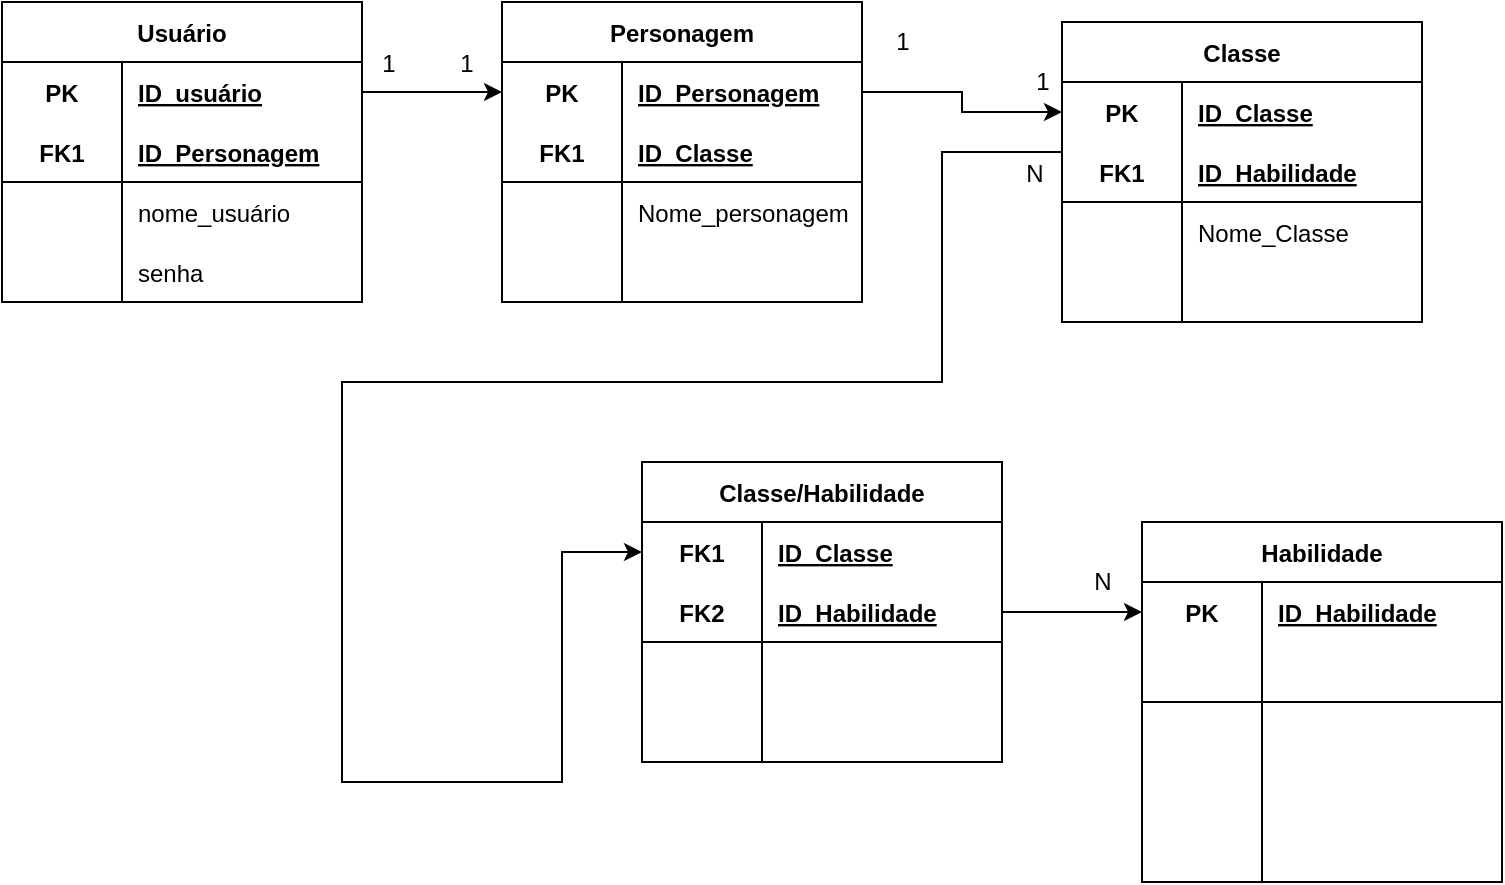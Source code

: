 <mxfile version="17.4.5" type="github">
  <diagram id="lno7eWOu_rYvYLX2o496" name="Page-1">
    <mxGraphModel dx="1038" dy="575" grid="1" gridSize="10" guides="1" tooltips="1" connect="1" arrows="1" fold="1" page="1" pageScale="1" pageWidth="827" pageHeight="1169" math="0" shadow="0">
      <root>
        <mxCell id="0" />
        <mxCell id="1" parent="0" />
        <mxCell id="upN9tT14gTUOf11ZM4UP-11" value="Personagem" style="shape=table;startSize=30;container=1;collapsible=1;childLayout=tableLayout;fixedRows=1;rowLines=0;fontStyle=1;align=center;resizeLast=1;" parent="1" vertex="1">
          <mxGeometry x="280" y="40" width="180" height="150" as="geometry" />
        </mxCell>
        <mxCell id="upN9tT14gTUOf11ZM4UP-12" value="" style="shape=tableRow;horizontal=0;startSize=0;swimlaneHead=0;swimlaneBody=0;fillColor=none;collapsible=0;dropTarget=0;points=[[0,0.5],[1,0.5]];portConstraint=eastwest;top=0;left=0;right=0;bottom=0;" parent="upN9tT14gTUOf11ZM4UP-11" vertex="1">
          <mxGeometry y="30" width="180" height="30" as="geometry" />
        </mxCell>
        <mxCell id="upN9tT14gTUOf11ZM4UP-13" value="PK" style="shape=partialRectangle;connectable=0;fillColor=none;top=0;left=0;bottom=0;right=0;fontStyle=1;overflow=hidden;" parent="upN9tT14gTUOf11ZM4UP-12" vertex="1">
          <mxGeometry width="60" height="30" as="geometry">
            <mxRectangle width="60" height="30" as="alternateBounds" />
          </mxGeometry>
        </mxCell>
        <mxCell id="upN9tT14gTUOf11ZM4UP-14" value="ID_Personagem" style="shape=partialRectangle;connectable=0;fillColor=none;top=0;left=0;bottom=0;right=0;align=left;spacingLeft=6;fontStyle=5;overflow=hidden;" parent="upN9tT14gTUOf11ZM4UP-12" vertex="1">
          <mxGeometry x="60" width="120" height="30" as="geometry">
            <mxRectangle width="120" height="30" as="alternateBounds" />
          </mxGeometry>
        </mxCell>
        <mxCell id="upN9tT14gTUOf11ZM4UP-15" value="" style="shape=tableRow;horizontal=0;startSize=0;swimlaneHead=0;swimlaneBody=0;fillColor=none;collapsible=0;dropTarget=0;points=[[0,0.5],[1,0.5]];portConstraint=eastwest;top=0;left=0;right=0;bottom=1;" parent="upN9tT14gTUOf11ZM4UP-11" vertex="1">
          <mxGeometry y="60" width="180" height="30" as="geometry" />
        </mxCell>
        <mxCell id="upN9tT14gTUOf11ZM4UP-16" value="FK1" style="shape=partialRectangle;connectable=0;fillColor=none;top=0;left=0;bottom=0;right=0;fontStyle=1;overflow=hidden;" parent="upN9tT14gTUOf11ZM4UP-15" vertex="1">
          <mxGeometry width="60" height="30" as="geometry">
            <mxRectangle width="60" height="30" as="alternateBounds" />
          </mxGeometry>
        </mxCell>
        <mxCell id="upN9tT14gTUOf11ZM4UP-17" value="ID_Classe" style="shape=partialRectangle;connectable=0;fillColor=none;top=0;left=0;bottom=0;right=0;align=left;spacingLeft=6;fontStyle=5;overflow=hidden;" parent="upN9tT14gTUOf11ZM4UP-15" vertex="1">
          <mxGeometry x="60" width="120" height="30" as="geometry">
            <mxRectangle width="120" height="30" as="alternateBounds" />
          </mxGeometry>
        </mxCell>
        <mxCell id="upN9tT14gTUOf11ZM4UP-18" value="" style="shape=tableRow;horizontal=0;startSize=0;swimlaneHead=0;swimlaneBody=0;fillColor=none;collapsible=0;dropTarget=0;points=[[0,0.5],[1,0.5]];portConstraint=eastwest;top=0;left=0;right=0;bottom=0;" parent="upN9tT14gTUOf11ZM4UP-11" vertex="1">
          <mxGeometry y="90" width="180" height="30" as="geometry" />
        </mxCell>
        <mxCell id="upN9tT14gTUOf11ZM4UP-19" value="" style="shape=partialRectangle;connectable=0;fillColor=none;top=0;left=0;bottom=0;right=0;editable=1;overflow=hidden;" parent="upN9tT14gTUOf11ZM4UP-18" vertex="1">
          <mxGeometry width="60" height="30" as="geometry">
            <mxRectangle width="60" height="30" as="alternateBounds" />
          </mxGeometry>
        </mxCell>
        <mxCell id="upN9tT14gTUOf11ZM4UP-20" value="Nome_personagem" style="shape=partialRectangle;connectable=0;fillColor=none;top=0;left=0;bottom=0;right=0;align=left;spacingLeft=6;overflow=hidden;" parent="upN9tT14gTUOf11ZM4UP-18" vertex="1">
          <mxGeometry x="60" width="120" height="30" as="geometry">
            <mxRectangle width="120" height="30" as="alternateBounds" />
          </mxGeometry>
        </mxCell>
        <mxCell id="upN9tT14gTUOf11ZM4UP-21" value="" style="shape=tableRow;horizontal=0;startSize=0;swimlaneHead=0;swimlaneBody=0;fillColor=none;collapsible=0;dropTarget=0;points=[[0,0.5],[1,0.5]];portConstraint=eastwest;top=0;left=0;right=0;bottom=0;" parent="upN9tT14gTUOf11ZM4UP-11" vertex="1">
          <mxGeometry y="120" width="180" height="30" as="geometry" />
        </mxCell>
        <mxCell id="upN9tT14gTUOf11ZM4UP-22" value="" style="shape=partialRectangle;connectable=0;fillColor=none;top=0;left=0;bottom=0;right=0;editable=1;overflow=hidden;" parent="upN9tT14gTUOf11ZM4UP-21" vertex="1">
          <mxGeometry width="60" height="30" as="geometry">
            <mxRectangle width="60" height="30" as="alternateBounds" />
          </mxGeometry>
        </mxCell>
        <mxCell id="upN9tT14gTUOf11ZM4UP-23" value="" style="shape=partialRectangle;connectable=0;fillColor=none;top=0;left=0;bottom=0;right=0;align=left;spacingLeft=6;overflow=hidden;" parent="upN9tT14gTUOf11ZM4UP-21" vertex="1">
          <mxGeometry x="60" width="120" height="30" as="geometry">
            <mxRectangle width="120" height="30" as="alternateBounds" />
          </mxGeometry>
        </mxCell>
        <mxCell id="upN9tT14gTUOf11ZM4UP-24" value="Classe" style="shape=table;startSize=30;container=1;collapsible=1;childLayout=tableLayout;fixedRows=1;rowLines=0;fontStyle=1;align=center;resizeLast=1;" parent="1" vertex="1">
          <mxGeometry x="560" y="50" width="180" height="150" as="geometry" />
        </mxCell>
        <mxCell id="upN9tT14gTUOf11ZM4UP-25" value="" style="shape=tableRow;horizontal=0;startSize=0;swimlaneHead=0;swimlaneBody=0;fillColor=none;collapsible=0;dropTarget=0;points=[[0,0.5],[1,0.5]];portConstraint=eastwest;top=0;left=0;right=0;bottom=0;" parent="upN9tT14gTUOf11ZM4UP-24" vertex="1">
          <mxGeometry y="30" width="180" height="30" as="geometry" />
        </mxCell>
        <mxCell id="upN9tT14gTUOf11ZM4UP-26" value="PK" style="shape=partialRectangle;connectable=0;fillColor=none;top=0;left=0;bottom=0;right=0;fontStyle=1;overflow=hidden;" parent="upN9tT14gTUOf11ZM4UP-25" vertex="1">
          <mxGeometry width="60" height="30" as="geometry">
            <mxRectangle width="60" height="30" as="alternateBounds" />
          </mxGeometry>
        </mxCell>
        <mxCell id="upN9tT14gTUOf11ZM4UP-27" value="ID_Classe" style="shape=partialRectangle;connectable=0;fillColor=none;top=0;left=0;bottom=0;right=0;align=left;spacingLeft=6;fontStyle=5;overflow=hidden;" parent="upN9tT14gTUOf11ZM4UP-25" vertex="1">
          <mxGeometry x="60" width="120" height="30" as="geometry">
            <mxRectangle width="120" height="30" as="alternateBounds" />
          </mxGeometry>
        </mxCell>
        <mxCell id="upN9tT14gTUOf11ZM4UP-28" value="" style="shape=tableRow;horizontal=0;startSize=0;swimlaneHead=0;swimlaneBody=0;fillColor=none;collapsible=0;dropTarget=0;points=[[0,0.5],[1,0.5]];portConstraint=eastwest;top=0;left=0;right=0;bottom=1;" parent="upN9tT14gTUOf11ZM4UP-24" vertex="1">
          <mxGeometry y="60" width="180" height="30" as="geometry" />
        </mxCell>
        <mxCell id="upN9tT14gTUOf11ZM4UP-29" value="FK1" style="shape=partialRectangle;connectable=0;fillColor=none;top=0;left=0;bottom=0;right=0;fontStyle=1;overflow=hidden;" parent="upN9tT14gTUOf11ZM4UP-28" vertex="1">
          <mxGeometry width="60" height="30" as="geometry">
            <mxRectangle width="60" height="30" as="alternateBounds" />
          </mxGeometry>
        </mxCell>
        <mxCell id="upN9tT14gTUOf11ZM4UP-30" value="ID_Habilidade" style="shape=partialRectangle;connectable=0;fillColor=none;top=0;left=0;bottom=0;right=0;align=left;spacingLeft=6;fontStyle=5;overflow=hidden;" parent="upN9tT14gTUOf11ZM4UP-28" vertex="1">
          <mxGeometry x="60" width="120" height="30" as="geometry">
            <mxRectangle width="120" height="30" as="alternateBounds" />
          </mxGeometry>
        </mxCell>
        <mxCell id="upN9tT14gTUOf11ZM4UP-31" value="" style="shape=tableRow;horizontal=0;startSize=0;swimlaneHead=0;swimlaneBody=0;fillColor=none;collapsible=0;dropTarget=0;points=[[0,0.5],[1,0.5]];portConstraint=eastwest;top=0;left=0;right=0;bottom=0;" parent="upN9tT14gTUOf11ZM4UP-24" vertex="1">
          <mxGeometry y="90" width="180" height="30" as="geometry" />
        </mxCell>
        <mxCell id="upN9tT14gTUOf11ZM4UP-32" value="" style="shape=partialRectangle;connectable=0;fillColor=none;top=0;left=0;bottom=0;right=0;editable=1;overflow=hidden;" parent="upN9tT14gTUOf11ZM4UP-31" vertex="1">
          <mxGeometry width="60" height="30" as="geometry">
            <mxRectangle width="60" height="30" as="alternateBounds" />
          </mxGeometry>
        </mxCell>
        <mxCell id="upN9tT14gTUOf11ZM4UP-33" value="Nome_Classe" style="shape=partialRectangle;connectable=0;fillColor=none;top=0;left=0;bottom=0;right=0;align=left;spacingLeft=6;overflow=hidden;" parent="upN9tT14gTUOf11ZM4UP-31" vertex="1">
          <mxGeometry x="60" width="120" height="30" as="geometry">
            <mxRectangle width="120" height="30" as="alternateBounds" />
          </mxGeometry>
        </mxCell>
        <mxCell id="upN9tT14gTUOf11ZM4UP-34" value="" style="shape=tableRow;horizontal=0;startSize=0;swimlaneHead=0;swimlaneBody=0;fillColor=none;collapsible=0;dropTarget=0;points=[[0,0.5],[1,0.5]];portConstraint=eastwest;top=0;left=0;right=0;bottom=0;" parent="upN9tT14gTUOf11ZM4UP-24" vertex="1">
          <mxGeometry y="120" width="180" height="30" as="geometry" />
        </mxCell>
        <mxCell id="upN9tT14gTUOf11ZM4UP-35" value="" style="shape=partialRectangle;connectable=0;fillColor=none;top=0;left=0;bottom=0;right=0;editable=1;overflow=hidden;" parent="upN9tT14gTUOf11ZM4UP-34" vertex="1">
          <mxGeometry width="60" height="30" as="geometry">
            <mxRectangle width="60" height="30" as="alternateBounds" />
          </mxGeometry>
        </mxCell>
        <mxCell id="upN9tT14gTUOf11ZM4UP-36" value="" style="shape=partialRectangle;connectable=0;fillColor=none;top=0;left=0;bottom=0;right=0;align=left;spacingLeft=6;overflow=hidden;" parent="upN9tT14gTUOf11ZM4UP-34" vertex="1">
          <mxGeometry x="60" width="120" height="30" as="geometry">
            <mxRectangle width="120" height="30" as="alternateBounds" />
          </mxGeometry>
        </mxCell>
        <mxCell id="upN9tT14gTUOf11ZM4UP-38" value="Usuário" style="shape=table;startSize=30;container=1;collapsible=1;childLayout=tableLayout;fixedRows=1;rowLines=0;fontStyle=1;align=center;resizeLast=1;" parent="1" vertex="1">
          <mxGeometry x="30" y="40" width="180" height="150" as="geometry" />
        </mxCell>
        <mxCell id="upN9tT14gTUOf11ZM4UP-39" value="" style="shape=tableRow;horizontal=0;startSize=0;swimlaneHead=0;swimlaneBody=0;fillColor=none;collapsible=0;dropTarget=0;points=[[0,0.5],[1,0.5]];portConstraint=eastwest;top=0;left=0;right=0;bottom=0;" parent="upN9tT14gTUOf11ZM4UP-38" vertex="1">
          <mxGeometry y="30" width="180" height="30" as="geometry" />
        </mxCell>
        <mxCell id="upN9tT14gTUOf11ZM4UP-40" value="PK" style="shape=partialRectangle;connectable=0;fillColor=none;top=0;left=0;bottom=0;right=0;fontStyle=1;overflow=hidden;" parent="upN9tT14gTUOf11ZM4UP-39" vertex="1">
          <mxGeometry width="60" height="30" as="geometry">
            <mxRectangle width="60" height="30" as="alternateBounds" />
          </mxGeometry>
        </mxCell>
        <mxCell id="upN9tT14gTUOf11ZM4UP-41" value="ID_usuário" style="shape=partialRectangle;connectable=0;fillColor=none;top=0;left=0;bottom=0;right=0;align=left;spacingLeft=6;fontStyle=5;overflow=hidden;" parent="upN9tT14gTUOf11ZM4UP-39" vertex="1">
          <mxGeometry x="60" width="120" height="30" as="geometry">
            <mxRectangle width="120" height="30" as="alternateBounds" />
          </mxGeometry>
        </mxCell>
        <mxCell id="upN9tT14gTUOf11ZM4UP-42" value="" style="shape=tableRow;horizontal=0;startSize=0;swimlaneHead=0;swimlaneBody=0;fillColor=none;collapsible=0;dropTarget=0;points=[[0,0.5],[1,0.5]];portConstraint=eastwest;top=0;left=0;right=0;bottom=1;" parent="upN9tT14gTUOf11ZM4UP-38" vertex="1">
          <mxGeometry y="60" width="180" height="30" as="geometry" />
        </mxCell>
        <mxCell id="upN9tT14gTUOf11ZM4UP-43" value="FK1" style="shape=partialRectangle;connectable=0;fillColor=none;top=0;left=0;bottom=0;right=0;fontStyle=1;overflow=hidden;" parent="upN9tT14gTUOf11ZM4UP-42" vertex="1">
          <mxGeometry width="60" height="30" as="geometry">
            <mxRectangle width="60" height="30" as="alternateBounds" />
          </mxGeometry>
        </mxCell>
        <mxCell id="upN9tT14gTUOf11ZM4UP-44" value="ID_Personagem" style="shape=partialRectangle;connectable=0;fillColor=none;top=0;left=0;bottom=0;right=0;align=left;spacingLeft=6;fontStyle=5;overflow=hidden;" parent="upN9tT14gTUOf11ZM4UP-42" vertex="1">
          <mxGeometry x="60" width="120" height="30" as="geometry">
            <mxRectangle width="120" height="30" as="alternateBounds" />
          </mxGeometry>
        </mxCell>
        <mxCell id="upN9tT14gTUOf11ZM4UP-45" value="" style="shape=tableRow;horizontal=0;startSize=0;swimlaneHead=0;swimlaneBody=0;fillColor=none;collapsible=0;dropTarget=0;points=[[0,0.5],[1,0.5]];portConstraint=eastwest;top=0;left=0;right=0;bottom=0;" parent="upN9tT14gTUOf11ZM4UP-38" vertex="1">
          <mxGeometry y="90" width="180" height="30" as="geometry" />
        </mxCell>
        <mxCell id="upN9tT14gTUOf11ZM4UP-46" value="" style="shape=partialRectangle;connectable=0;fillColor=none;top=0;left=0;bottom=0;right=0;editable=1;overflow=hidden;" parent="upN9tT14gTUOf11ZM4UP-45" vertex="1">
          <mxGeometry width="60" height="30" as="geometry">
            <mxRectangle width="60" height="30" as="alternateBounds" />
          </mxGeometry>
        </mxCell>
        <mxCell id="upN9tT14gTUOf11ZM4UP-47" value="nome_usuário" style="shape=partialRectangle;connectable=0;fillColor=none;top=0;left=0;bottom=0;right=0;align=left;spacingLeft=6;overflow=hidden;" parent="upN9tT14gTUOf11ZM4UP-45" vertex="1">
          <mxGeometry x="60" width="120" height="30" as="geometry">
            <mxRectangle width="120" height="30" as="alternateBounds" />
          </mxGeometry>
        </mxCell>
        <mxCell id="upN9tT14gTUOf11ZM4UP-48" value="" style="shape=tableRow;horizontal=0;startSize=0;swimlaneHead=0;swimlaneBody=0;fillColor=none;collapsible=0;dropTarget=0;points=[[0,0.5],[1,0.5]];portConstraint=eastwest;top=0;left=0;right=0;bottom=0;" parent="upN9tT14gTUOf11ZM4UP-38" vertex="1">
          <mxGeometry y="120" width="180" height="30" as="geometry" />
        </mxCell>
        <mxCell id="upN9tT14gTUOf11ZM4UP-49" value="" style="shape=partialRectangle;connectable=0;fillColor=none;top=0;left=0;bottom=0;right=0;editable=1;overflow=hidden;" parent="upN9tT14gTUOf11ZM4UP-48" vertex="1">
          <mxGeometry width="60" height="30" as="geometry">
            <mxRectangle width="60" height="30" as="alternateBounds" />
          </mxGeometry>
        </mxCell>
        <mxCell id="upN9tT14gTUOf11ZM4UP-50" value="senha" style="shape=partialRectangle;connectable=0;fillColor=none;top=0;left=0;bottom=0;right=0;align=left;spacingLeft=6;overflow=hidden;" parent="upN9tT14gTUOf11ZM4UP-48" vertex="1">
          <mxGeometry x="60" width="120" height="30" as="geometry">
            <mxRectangle width="120" height="30" as="alternateBounds" />
          </mxGeometry>
        </mxCell>
        <mxCell id="upN9tT14gTUOf11ZM4UP-52" value="Habilidade" style="shape=table;startSize=30;container=1;collapsible=1;childLayout=tableLayout;fixedRows=1;rowLines=0;fontStyle=1;align=center;resizeLast=1;" parent="1" vertex="1">
          <mxGeometry x="600" y="300" width="180" height="180" as="geometry" />
        </mxCell>
        <mxCell id="upN9tT14gTUOf11ZM4UP-53" value="" style="shape=tableRow;horizontal=0;startSize=0;swimlaneHead=0;swimlaneBody=0;fillColor=none;collapsible=0;dropTarget=0;points=[[0,0.5],[1,0.5]];portConstraint=eastwest;top=0;left=0;right=0;bottom=0;" parent="upN9tT14gTUOf11ZM4UP-52" vertex="1">
          <mxGeometry y="30" width="180" height="30" as="geometry" />
        </mxCell>
        <mxCell id="upN9tT14gTUOf11ZM4UP-54" value="PK" style="shape=partialRectangle;connectable=0;fillColor=none;top=0;left=0;bottom=0;right=0;fontStyle=1;overflow=hidden;" parent="upN9tT14gTUOf11ZM4UP-53" vertex="1">
          <mxGeometry width="60" height="30" as="geometry">
            <mxRectangle width="60" height="30" as="alternateBounds" />
          </mxGeometry>
        </mxCell>
        <mxCell id="upN9tT14gTUOf11ZM4UP-55" value="ID_Habilidade" style="shape=partialRectangle;connectable=0;fillColor=none;top=0;left=0;bottom=0;right=0;align=left;spacingLeft=6;fontStyle=5;overflow=hidden;" parent="upN9tT14gTUOf11ZM4UP-53" vertex="1">
          <mxGeometry x="60" width="120" height="30" as="geometry">
            <mxRectangle width="120" height="30" as="alternateBounds" />
          </mxGeometry>
        </mxCell>
        <mxCell id="upN9tT14gTUOf11ZM4UP-56" value="" style="shape=tableRow;horizontal=0;startSize=0;swimlaneHead=0;swimlaneBody=0;fillColor=none;collapsible=0;dropTarget=0;points=[[0,0.5],[1,0.5]];portConstraint=eastwest;top=0;left=0;right=0;bottom=1;" parent="upN9tT14gTUOf11ZM4UP-52" vertex="1">
          <mxGeometry y="60" width="180" height="30" as="geometry" />
        </mxCell>
        <mxCell id="upN9tT14gTUOf11ZM4UP-57" value="" style="shape=partialRectangle;connectable=0;fillColor=none;top=0;left=0;bottom=0;right=0;fontStyle=1;overflow=hidden;" parent="upN9tT14gTUOf11ZM4UP-56" vertex="1">
          <mxGeometry width="60" height="30" as="geometry">
            <mxRectangle width="60" height="30" as="alternateBounds" />
          </mxGeometry>
        </mxCell>
        <mxCell id="upN9tT14gTUOf11ZM4UP-58" value="" style="shape=partialRectangle;connectable=0;fillColor=none;top=0;left=0;bottom=0;right=0;align=left;spacingLeft=6;fontStyle=5;overflow=hidden;" parent="upN9tT14gTUOf11ZM4UP-56" vertex="1">
          <mxGeometry x="60" width="120" height="30" as="geometry">
            <mxRectangle width="120" height="30" as="alternateBounds" />
          </mxGeometry>
        </mxCell>
        <mxCell id="upN9tT14gTUOf11ZM4UP-59" value="" style="shape=tableRow;horizontal=0;startSize=0;swimlaneHead=0;swimlaneBody=0;fillColor=none;collapsible=0;dropTarget=0;points=[[0,0.5],[1,0.5]];portConstraint=eastwest;top=0;left=0;right=0;bottom=0;" parent="upN9tT14gTUOf11ZM4UP-52" vertex="1">
          <mxGeometry y="90" width="180" height="30" as="geometry" />
        </mxCell>
        <mxCell id="upN9tT14gTUOf11ZM4UP-60" value="" style="shape=partialRectangle;connectable=0;fillColor=none;top=0;left=0;bottom=0;right=0;editable=1;overflow=hidden;" parent="upN9tT14gTUOf11ZM4UP-59" vertex="1">
          <mxGeometry width="60" height="30" as="geometry">
            <mxRectangle width="60" height="30" as="alternateBounds" />
          </mxGeometry>
        </mxCell>
        <mxCell id="upN9tT14gTUOf11ZM4UP-61" value="" style="shape=partialRectangle;connectable=0;fillColor=none;top=0;left=0;bottom=0;right=0;align=left;spacingLeft=6;overflow=hidden;" parent="upN9tT14gTUOf11ZM4UP-59" vertex="1">
          <mxGeometry x="60" width="120" height="30" as="geometry">
            <mxRectangle width="120" height="30" as="alternateBounds" />
          </mxGeometry>
        </mxCell>
        <mxCell id="upN9tT14gTUOf11ZM4UP-62" value="" style="shape=tableRow;horizontal=0;startSize=0;swimlaneHead=0;swimlaneBody=0;fillColor=none;collapsible=0;dropTarget=0;points=[[0,0.5],[1,0.5]];portConstraint=eastwest;top=0;left=0;right=0;bottom=0;" parent="upN9tT14gTUOf11ZM4UP-52" vertex="1">
          <mxGeometry y="120" width="180" height="30" as="geometry" />
        </mxCell>
        <mxCell id="upN9tT14gTUOf11ZM4UP-63" value="" style="shape=partialRectangle;connectable=0;fillColor=none;top=0;left=0;bottom=0;right=0;editable=1;overflow=hidden;" parent="upN9tT14gTUOf11ZM4UP-62" vertex="1">
          <mxGeometry width="60" height="30" as="geometry">
            <mxRectangle width="60" height="30" as="alternateBounds" />
          </mxGeometry>
        </mxCell>
        <mxCell id="upN9tT14gTUOf11ZM4UP-64" value="" style="shape=partialRectangle;connectable=0;fillColor=none;top=0;left=0;bottom=0;right=0;align=left;spacingLeft=6;overflow=hidden;" parent="upN9tT14gTUOf11ZM4UP-62" vertex="1">
          <mxGeometry x="60" width="120" height="30" as="geometry">
            <mxRectangle width="120" height="30" as="alternateBounds" />
          </mxGeometry>
        </mxCell>
        <mxCell id="upN9tT14gTUOf11ZM4UP-69" value="" style="shape=tableRow;horizontal=0;startSize=0;swimlaneHead=0;swimlaneBody=0;fillColor=none;collapsible=0;dropTarget=0;points=[[0,0.5],[1,0.5]];portConstraint=eastwest;top=0;left=0;right=0;bottom=0;" parent="upN9tT14gTUOf11ZM4UP-52" vertex="1">
          <mxGeometry y="150" width="180" height="30" as="geometry" />
        </mxCell>
        <mxCell id="upN9tT14gTUOf11ZM4UP-70" value="" style="shape=partialRectangle;connectable=0;fillColor=none;top=0;left=0;bottom=0;right=0;editable=1;overflow=hidden;" parent="upN9tT14gTUOf11ZM4UP-69" vertex="1">
          <mxGeometry width="60" height="30" as="geometry">
            <mxRectangle width="60" height="30" as="alternateBounds" />
          </mxGeometry>
        </mxCell>
        <mxCell id="upN9tT14gTUOf11ZM4UP-71" value="" style="shape=partialRectangle;connectable=0;fillColor=none;top=0;left=0;bottom=0;right=0;align=left;spacingLeft=6;overflow=hidden;" parent="upN9tT14gTUOf11ZM4UP-69" vertex="1">
          <mxGeometry x="60" width="120" height="30" as="geometry">
            <mxRectangle width="120" height="30" as="alternateBounds" />
          </mxGeometry>
        </mxCell>
        <mxCell id="upN9tT14gTUOf11ZM4UP-88" style="edgeStyle=orthogonalEdgeStyle;rounded=0;orthogonalLoop=1;jettySize=auto;html=1;entryX=0;entryY=0.5;entryDx=0;entryDy=0;" parent="1" source="upN9tT14gTUOf11ZM4UP-39" target="upN9tT14gTUOf11ZM4UP-12" edge="1">
          <mxGeometry relative="1" as="geometry" />
        </mxCell>
        <mxCell id="upN9tT14gTUOf11ZM4UP-89" style="edgeStyle=orthogonalEdgeStyle;rounded=0;orthogonalLoop=1;jettySize=auto;html=1;entryX=0;entryY=0.5;entryDx=0;entryDy=0;" parent="1" source="upN9tT14gTUOf11ZM4UP-12" target="upN9tT14gTUOf11ZM4UP-25" edge="1">
          <mxGeometry relative="1" as="geometry" />
        </mxCell>
        <mxCell id="upN9tT14gTUOf11ZM4UP-90" value="Classe/Habilidade" style="shape=table;startSize=30;container=1;collapsible=1;childLayout=tableLayout;fixedRows=1;rowLines=0;fontStyle=1;align=center;resizeLast=1;" parent="1" vertex="1">
          <mxGeometry x="350" y="270" width="180" height="150" as="geometry" />
        </mxCell>
        <mxCell id="upN9tT14gTUOf11ZM4UP-91" value="" style="shape=tableRow;horizontal=0;startSize=0;swimlaneHead=0;swimlaneBody=0;fillColor=none;collapsible=0;dropTarget=0;points=[[0,0.5],[1,0.5]];portConstraint=eastwest;top=0;left=0;right=0;bottom=0;" parent="upN9tT14gTUOf11ZM4UP-90" vertex="1">
          <mxGeometry y="30" width="180" height="30" as="geometry" />
        </mxCell>
        <mxCell id="upN9tT14gTUOf11ZM4UP-92" value="FK1" style="shape=partialRectangle;connectable=0;fillColor=none;top=0;left=0;bottom=0;right=0;fontStyle=1;overflow=hidden;" parent="upN9tT14gTUOf11ZM4UP-91" vertex="1">
          <mxGeometry width="60" height="30" as="geometry">
            <mxRectangle width="60" height="30" as="alternateBounds" />
          </mxGeometry>
        </mxCell>
        <mxCell id="upN9tT14gTUOf11ZM4UP-93" value="ID_Classe" style="shape=partialRectangle;connectable=0;fillColor=none;top=0;left=0;bottom=0;right=0;align=left;spacingLeft=6;fontStyle=5;overflow=hidden;" parent="upN9tT14gTUOf11ZM4UP-91" vertex="1">
          <mxGeometry x="60" width="120" height="30" as="geometry">
            <mxRectangle width="120" height="30" as="alternateBounds" />
          </mxGeometry>
        </mxCell>
        <mxCell id="upN9tT14gTUOf11ZM4UP-94" value="" style="shape=tableRow;horizontal=0;startSize=0;swimlaneHead=0;swimlaneBody=0;fillColor=none;collapsible=0;dropTarget=0;points=[[0,0.5],[1,0.5]];portConstraint=eastwest;top=0;left=0;right=0;bottom=1;" parent="upN9tT14gTUOf11ZM4UP-90" vertex="1">
          <mxGeometry y="60" width="180" height="30" as="geometry" />
        </mxCell>
        <mxCell id="upN9tT14gTUOf11ZM4UP-95" value="FK2" style="shape=partialRectangle;connectable=0;fillColor=none;top=0;left=0;bottom=0;right=0;fontStyle=1;overflow=hidden;" parent="upN9tT14gTUOf11ZM4UP-94" vertex="1">
          <mxGeometry width="60" height="30" as="geometry">
            <mxRectangle width="60" height="30" as="alternateBounds" />
          </mxGeometry>
        </mxCell>
        <mxCell id="upN9tT14gTUOf11ZM4UP-96" value="ID_Habilidade" style="shape=partialRectangle;connectable=0;fillColor=none;top=0;left=0;bottom=0;right=0;align=left;spacingLeft=6;fontStyle=5;overflow=hidden;" parent="upN9tT14gTUOf11ZM4UP-94" vertex="1">
          <mxGeometry x="60" width="120" height="30" as="geometry">
            <mxRectangle width="120" height="30" as="alternateBounds" />
          </mxGeometry>
        </mxCell>
        <mxCell id="upN9tT14gTUOf11ZM4UP-97" value="" style="shape=tableRow;horizontal=0;startSize=0;swimlaneHead=0;swimlaneBody=0;fillColor=none;collapsible=0;dropTarget=0;points=[[0,0.5],[1,0.5]];portConstraint=eastwest;top=0;left=0;right=0;bottom=0;" parent="upN9tT14gTUOf11ZM4UP-90" vertex="1">
          <mxGeometry y="90" width="180" height="30" as="geometry" />
        </mxCell>
        <mxCell id="upN9tT14gTUOf11ZM4UP-98" value="" style="shape=partialRectangle;connectable=0;fillColor=none;top=0;left=0;bottom=0;right=0;editable=1;overflow=hidden;" parent="upN9tT14gTUOf11ZM4UP-97" vertex="1">
          <mxGeometry width="60" height="30" as="geometry">
            <mxRectangle width="60" height="30" as="alternateBounds" />
          </mxGeometry>
        </mxCell>
        <mxCell id="upN9tT14gTUOf11ZM4UP-99" value="" style="shape=partialRectangle;connectable=0;fillColor=none;top=0;left=0;bottom=0;right=0;align=left;spacingLeft=6;overflow=hidden;" parent="upN9tT14gTUOf11ZM4UP-97" vertex="1">
          <mxGeometry x="60" width="120" height="30" as="geometry">
            <mxRectangle width="120" height="30" as="alternateBounds" />
          </mxGeometry>
        </mxCell>
        <mxCell id="upN9tT14gTUOf11ZM4UP-100" value="" style="shape=tableRow;horizontal=0;startSize=0;swimlaneHead=0;swimlaneBody=0;fillColor=none;collapsible=0;dropTarget=0;points=[[0,0.5],[1,0.5]];portConstraint=eastwest;top=0;left=0;right=0;bottom=0;" parent="upN9tT14gTUOf11ZM4UP-90" vertex="1">
          <mxGeometry y="120" width="180" height="30" as="geometry" />
        </mxCell>
        <mxCell id="upN9tT14gTUOf11ZM4UP-101" value="" style="shape=partialRectangle;connectable=0;fillColor=none;top=0;left=0;bottom=0;right=0;editable=1;overflow=hidden;" parent="upN9tT14gTUOf11ZM4UP-100" vertex="1">
          <mxGeometry width="60" height="30" as="geometry">
            <mxRectangle width="60" height="30" as="alternateBounds" />
          </mxGeometry>
        </mxCell>
        <mxCell id="upN9tT14gTUOf11ZM4UP-102" value="" style="shape=partialRectangle;connectable=0;fillColor=none;top=0;left=0;bottom=0;right=0;align=left;spacingLeft=6;overflow=hidden;" parent="upN9tT14gTUOf11ZM4UP-100" vertex="1">
          <mxGeometry x="60" width="120" height="30" as="geometry">
            <mxRectangle width="120" height="30" as="alternateBounds" />
          </mxGeometry>
        </mxCell>
        <mxCell id="upN9tT14gTUOf11ZM4UP-103" style="edgeStyle=orthogonalEdgeStyle;rounded=0;orthogonalLoop=1;jettySize=auto;html=1;entryX=0;entryY=0.5;entryDx=0;entryDy=0;" parent="1" source="upN9tT14gTUOf11ZM4UP-28" target="upN9tT14gTUOf11ZM4UP-91" edge="1">
          <mxGeometry relative="1" as="geometry">
            <Array as="points">
              <mxPoint x="500" y="115" />
              <mxPoint x="500" y="230" />
              <mxPoint x="200" y="230" />
              <mxPoint x="200" y="430" />
              <mxPoint x="310" y="430" />
            </Array>
          </mxGeometry>
        </mxCell>
        <mxCell id="upN9tT14gTUOf11ZM4UP-104" style="edgeStyle=orthogonalEdgeStyle;rounded=0;orthogonalLoop=1;jettySize=auto;html=1;entryX=0;entryY=0.5;entryDx=0;entryDy=0;" parent="1" source="upN9tT14gTUOf11ZM4UP-94" target="upN9tT14gTUOf11ZM4UP-53" edge="1">
          <mxGeometry relative="1" as="geometry" />
        </mxCell>
        <mxCell id="upN9tT14gTUOf11ZM4UP-105" value="1" style="text;html=1;align=center;verticalAlign=middle;resizable=0;points=[];autosize=1;strokeColor=none;fillColor=none;" parent="1" vertex="1">
          <mxGeometry x="213" y="61" width="20" height="20" as="geometry" />
        </mxCell>
        <mxCell id="upN9tT14gTUOf11ZM4UP-106" value="1" style="text;html=1;align=center;verticalAlign=middle;resizable=0;points=[];autosize=1;strokeColor=none;fillColor=none;" parent="1" vertex="1">
          <mxGeometry x="252" y="61" width="20" height="20" as="geometry" />
        </mxCell>
        <mxCell id="upN9tT14gTUOf11ZM4UP-107" value="1" style="text;html=1;align=center;verticalAlign=middle;resizable=0;points=[];autosize=1;strokeColor=none;fillColor=none;" parent="1" vertex="1">
          <mxGeometry x="470" y="50" width="20" height="20" as="geometry" />
        </mxCell>
        <mxCell id="upN9tT14gTUOf11ZM4UP-108" value="1" style="text;html=1;align=center;verticalAlign=middle;resizable=0;points=[];autosize=1;strokeColor=none;fillColor=none;" parent="1" vertex="1">
          <mxGeometry x="540" y="70" width="20" height="20" as="geometry" />
        </mxCell>
        <mxCell id="upN9tT14gTUOf11ZM4UP-109" value="N" style="text;html=1;align=center;verticalAlign=middle;resizable=0;points=[];autosize=1;strokeColor=none;fillColor=none;" parent="1" vertex="1">
          <mxGeometry x="570" y="320" width="20" height="20" as="geometry" />
        </mxCell>
        <mxCell id="upN9tT14gTUOf11ZM4UP-110" value="N" style="text;html=1;align=center;verticalAlign=middle;resizable=0;points=[];autosize=1;strokeColor=none;fillColor=none;" parent="1" vertex="1">
          <mxGeometry x="536" y="116" width="20" height="20" as="geometry" />
        </mxCell>
      </root>
    </mxGraphModel>
  </diagram>
</mxfile>
